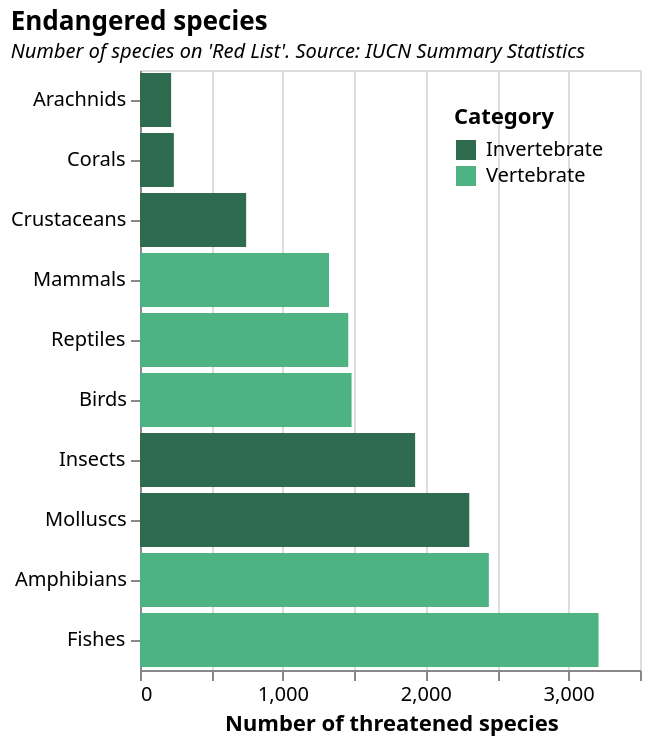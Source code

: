 {
  "title": {
    "text": "Endangered species",
    "subtitle": "Number of species on 'Red List'. Source: IUCN Summary Statistics",
    "subtitleFontStyle": "italic",
    "subtitleFontSize": 10,
    "anchor": "start",
    "color": "black"
  },
  "height": 300,
  "width": 250,
  "data": {
    "values": [
      {"Type": "Mammals", "Category": "Vertebrate", "Value": 1323},
      {"Type": "Birds", "Category": "Vertebrate", "Value": 1481},
      {"Type": "Reptiles", "Category": "Vertebrate", "Value": 1458},
      {"Type": "Amphibians", "Category": "Vertebrate", "Value": 2442},
      {"Type": "Fishes", "Category": "Vertebrate", "Value": 3210},
      {"Type": "Insects", "Category": "Invertebrate", "Value": 1926},
      {"Type": "Molluscs", "Category": "Invertebrate", "Value": 2305},
      {"Type": "Crustaceans", "Category": "Invertebrate", "Value": 743},
      {"Type": "Corals", "Category": "Invertebrate", "Value": 237},
      {"Type": "Arachnids", "Category": "Invertebrate", "Value": 218}
    ]
  },
  "mark": {"type": "bar", "color": "#86d0bb"},
  "encoding": {
    "y": {"field": "Type", "sort": "x", "title": ""},
    "x": {
      "aggregate": "sum",
      "field": "Value",
      "title": "Number of threatened species"
    },
    "color": {
      "field": "Category",
      "type": "nominal",
      "scale": {
        "range": [
          "#2e6b4f",
          "#4db383",
          "#71c29c",
          "#71c29c",
          "#71c29c",
          "#71c29c",
          "#71c29c",
          "#71c29c",
          ""
        ]
      },
      "legend": {"orient": "top-right"}
    },
    "tooltip": [
      {"field": "Type"},
      {"field": "Value", "title": "Number of threatened species"},
      {"field": "Category"}
    ]
  },
  "config": {}
}